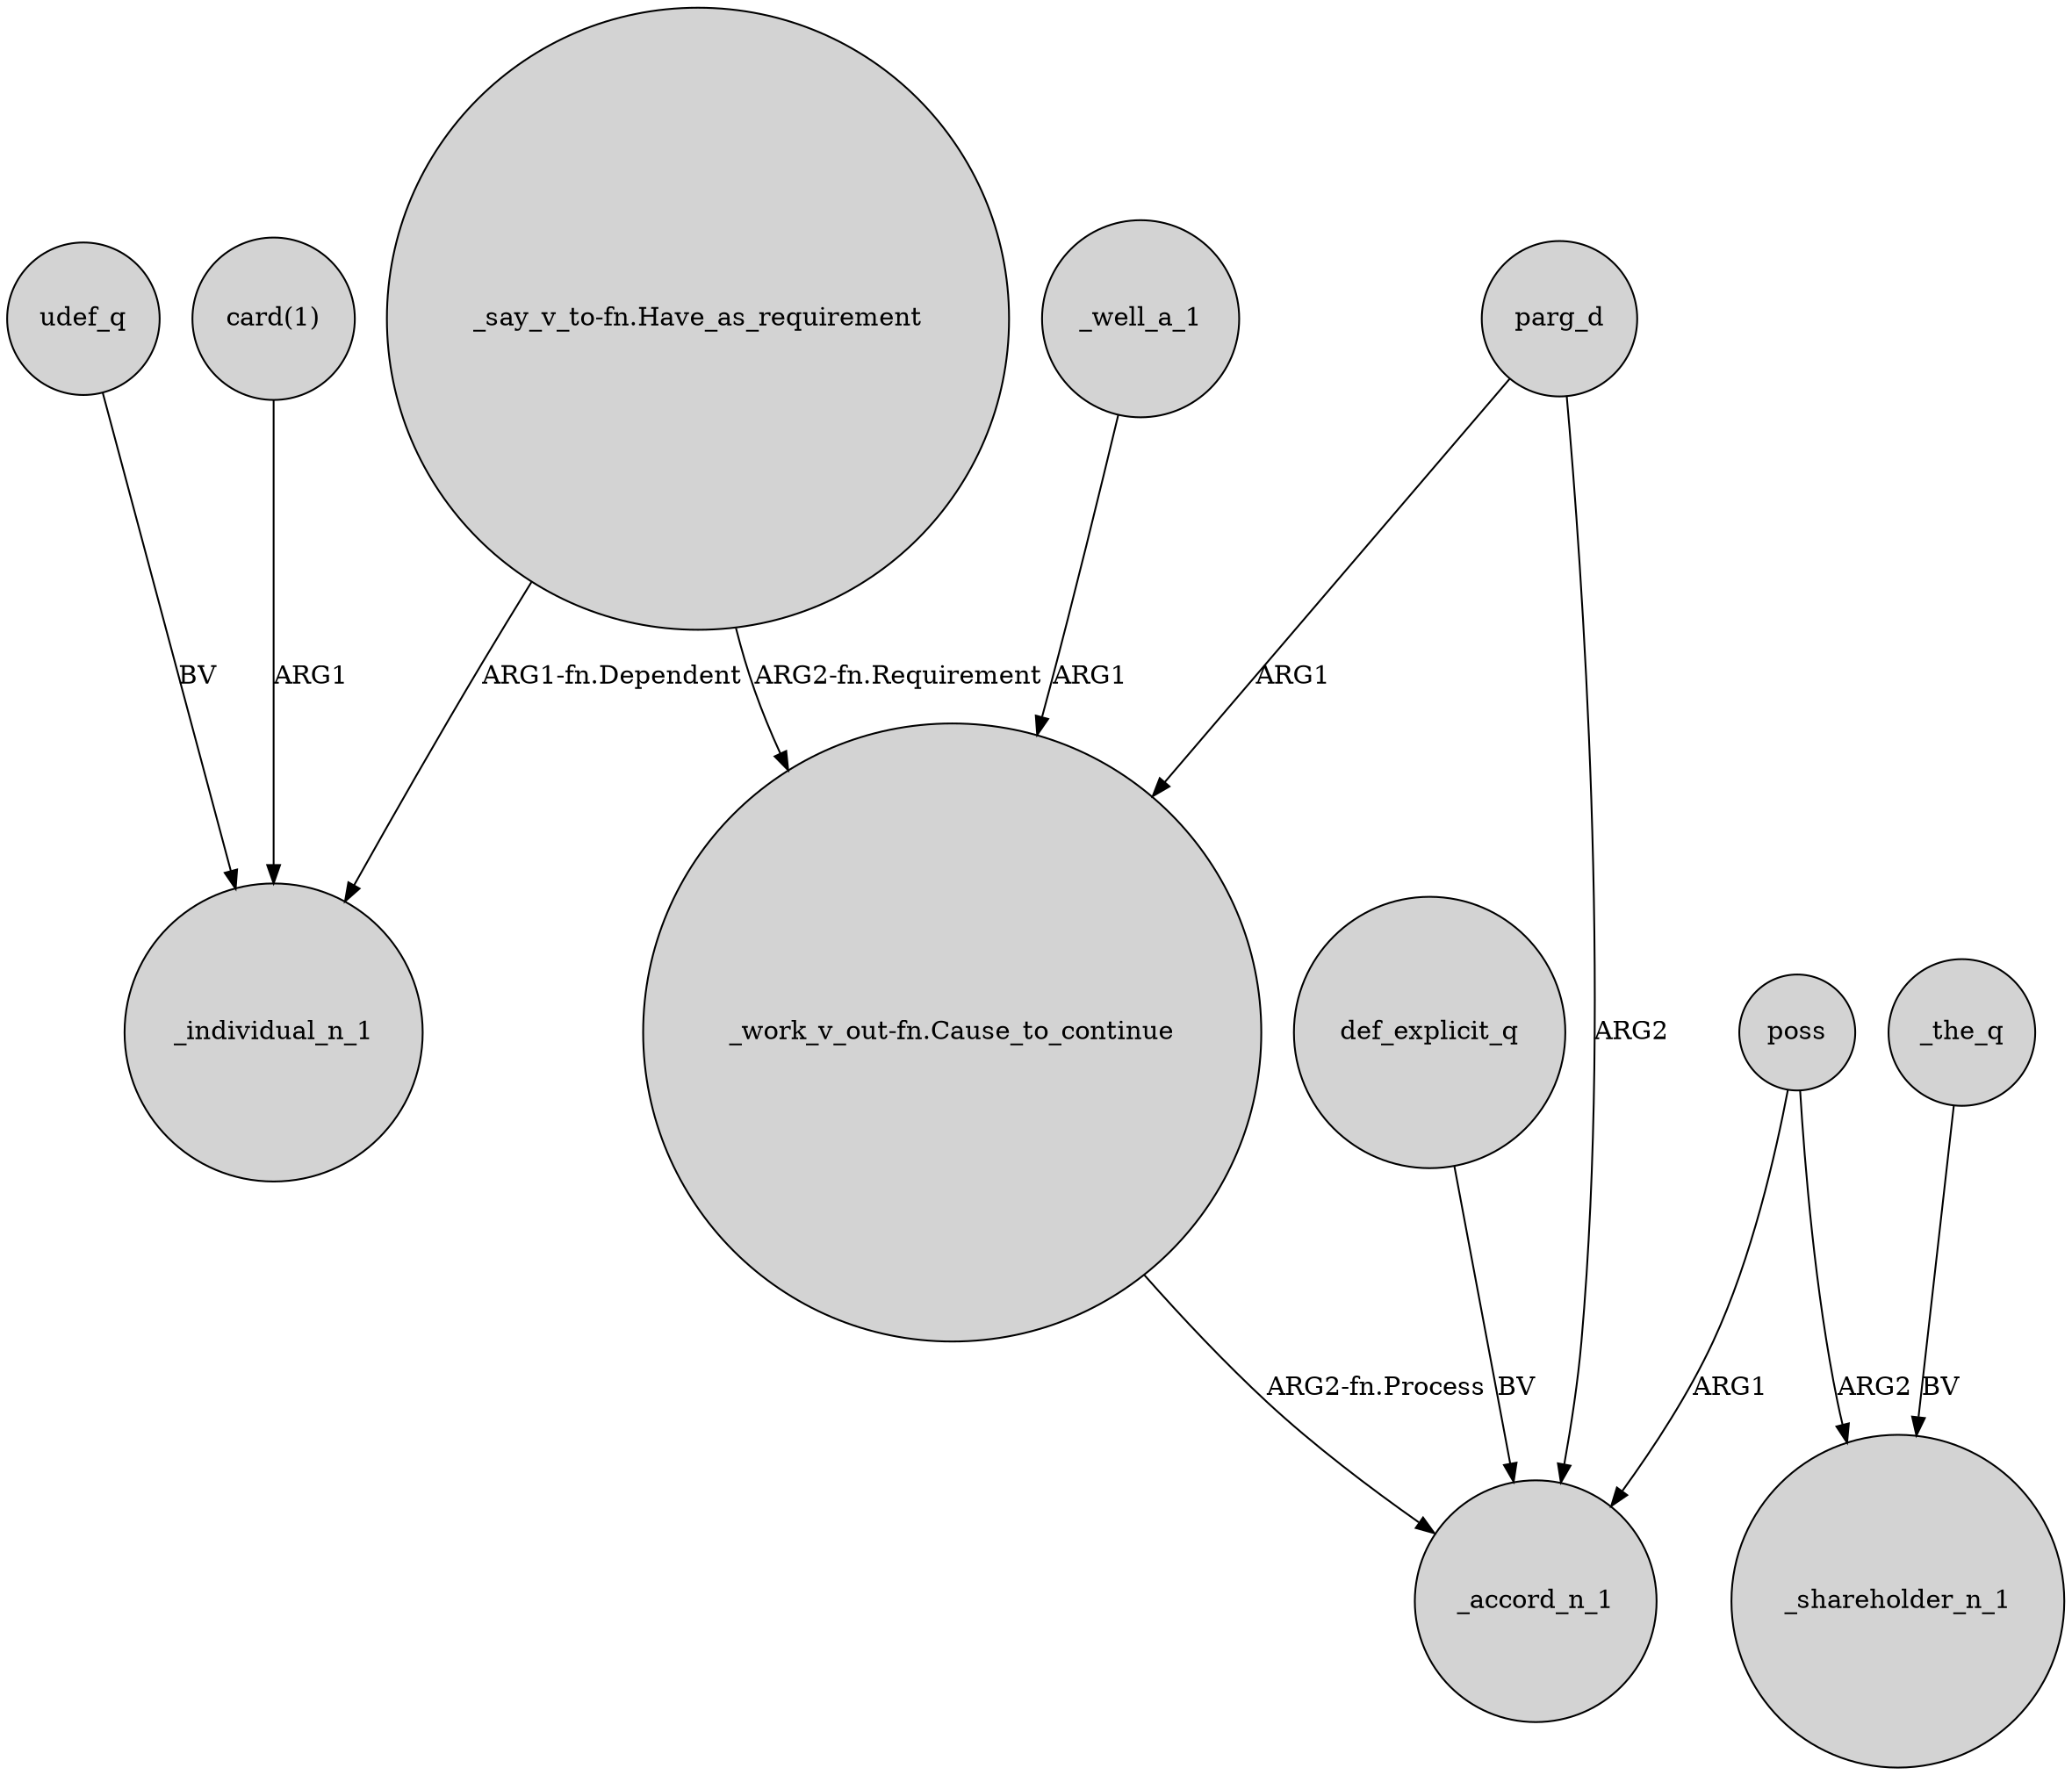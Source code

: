 digraph {
	node [shape=circle style=filled]
	"card(1)" -> _individual_n_1 [label=ARG1]
	parg_d -> "_work_v_out-fn.Cause_to_continue" [label=ARG1]
	_well_a_1 -> "_work_v_out-fn.Cause_to_continue" [label=ARG1]
	"_work_v_out-fn.Cause_to_continue" -> _accord_n_1 [label="ARG2-fn.Process"]
	poss -> _shareholder_n_1 [label=ARG2]
	_the_q -> _shareholder_n_1 [label=BV]
	parg_d -> _accord_n_1 [label=ARG2]
	udef_q -> _individual_n_1 [label=BV]
	poss -> _accord_n_1 [label=ARG1]
	"_say_v_to-fn.Have_as_requirement" -> "_work_v_out-fn.Cause_to_continue" [label="ARG2-fn.Requirement"]
	def_explicit_q -> _accord_n_1 [label=BV]
	"_say_v_to-fn.Have_as_requirement" -> _individual_n_1 [label="ARG1-fn.Dependent"]
}
